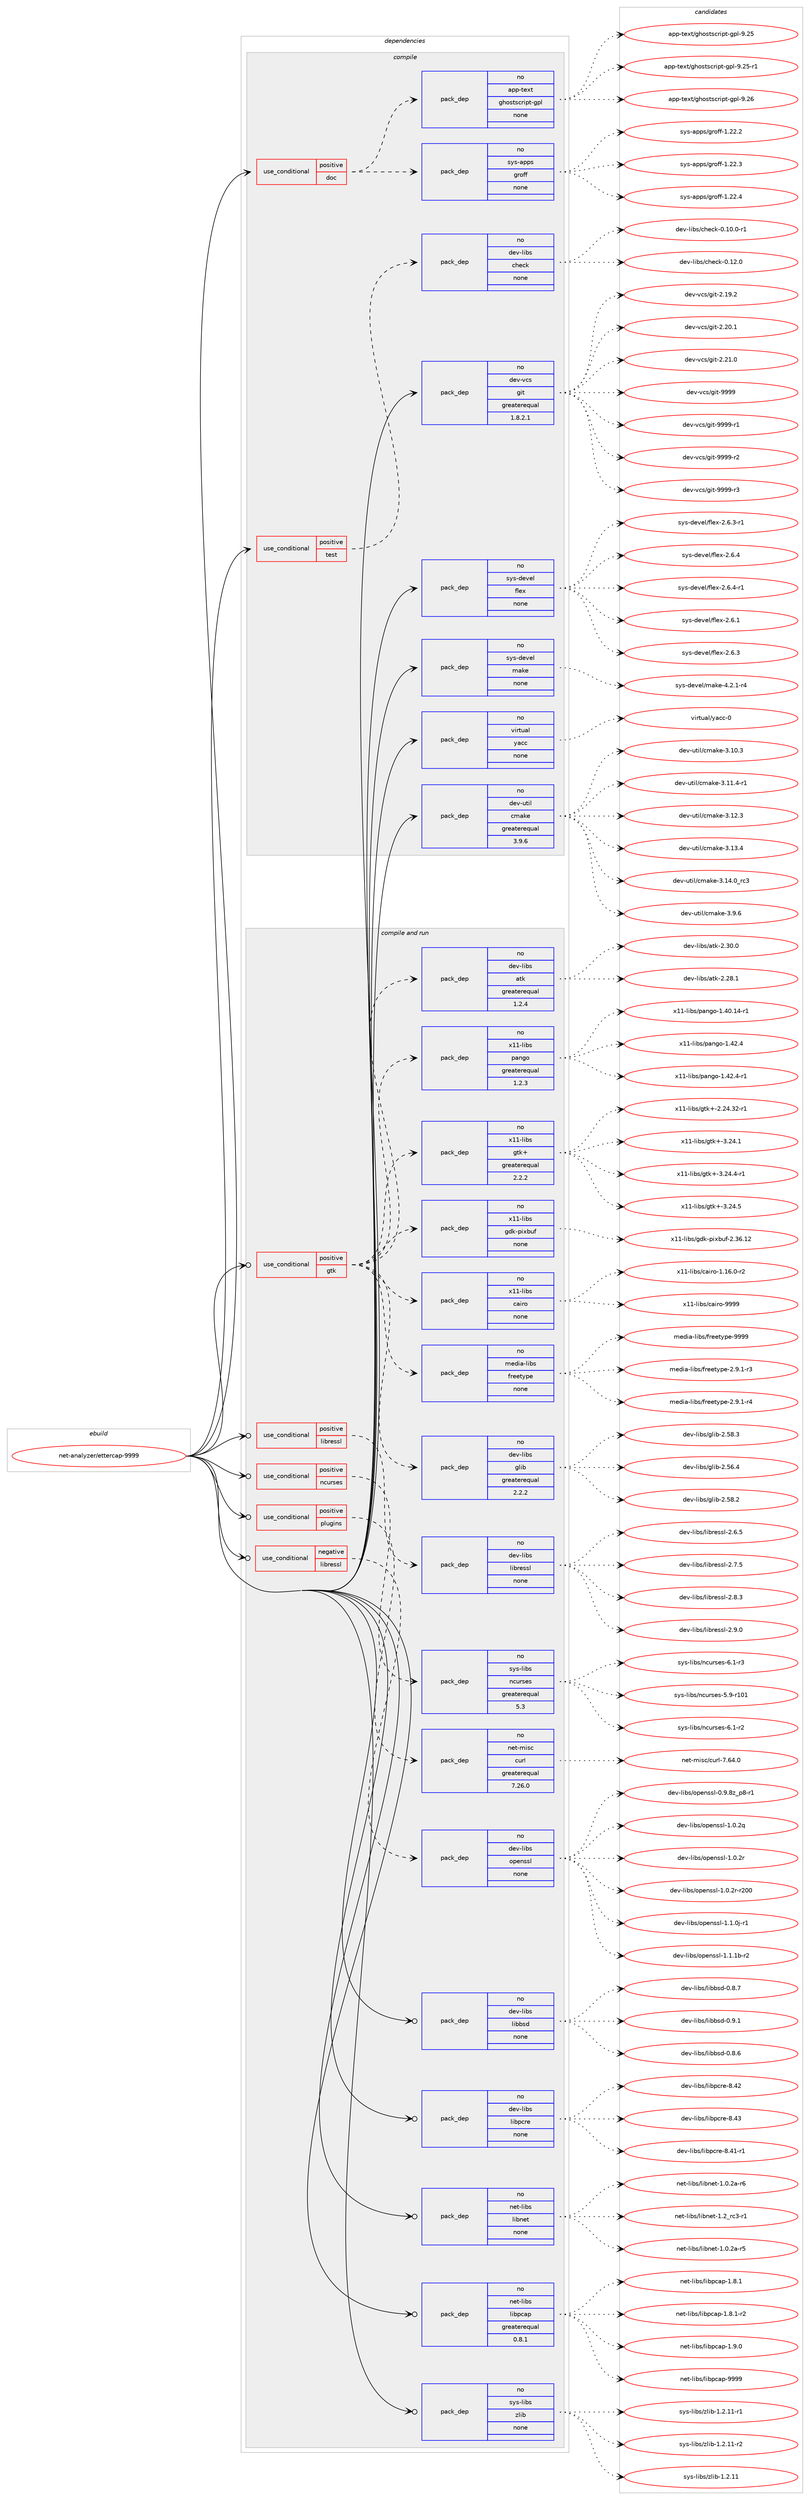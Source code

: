 digraph prolog {

# *************
# Graph options
# *************

newrank=true;
concentrate=true;
compound=true;
graph [rankdir=LR,fontname=Helvetica,fontsize=10,ranksep=1.5];#, ranksep=2.5, nodesep=0.2];
edge  [arrowhead=vee];
node  [fontname=Helvetica,fontsize=10];

# **********
# The ebuild
# **********

subgraph cluster_leftcol {
color=gray;
rank=same;
label=<<i>ebuild</i>>;
id [label="net-analyzer/ettercap-9999", color=red, width=4, href="../net-analyzer/ettercap-9999.svg"];
}

# ****************
# The dependencies
# ****************

subgraph cluster_midcol {
color=gray;
label=<<i>dependencies</i>>;
subgraph cluster_compile {
fillcolor="#eeeeee";
style=filled;
label=<<i>compile</i>>;
subgraph cond441646 {
dependency1642516 [label=<<TABLE BORDER="0" CELLBORDER="1" CELLSPACING="0" CELLPADDING="4"><TR><TD ROWSPAN="3" CELLPADDING="10">use_conditional</TD></TR><TR><TD>positive</TD></TR><TR><TD>doc</TD></TR></TABLE>>, shape=none, color=red];
subgraph pack1174344 {
dependency1642517 [label=<<TABLE BORDER="0" CELLBORDER="1" CELLSPACING="0" CELLPADDING="4" WIDTH="220"><TR><TD ROWSPAN="6" CELLPADDING="30">pack_dep</TD></TR><TR><TD WIDTH="110">no</TD></TR><TR><TD>app-text</TD></TR><TR><TD>ghostscript-gpl</TD></TR><TR><TD>none</TD></TR><TR><TD></TD></TR></TABLE>>, shape=none, color=blue];
}
dependency1642516:e -> dependency1642517:w [weight=20,style="dashed",arrowhead="vee"];
subgraph pack1174345 {
dependency1642518 [label=<<TABLE BORDER="0" CELLBORDER="1" CELLSPACING="0" CELLPADDING="4" WIDTH="220"><TR><TD ROWSPAN="6" CELLPADDING="30">pack_dep</TD></TR><TR><TD WIDTH="110">no</TD></TR><TR><TD>sys-apps</TD></TR><TR><TD>groff</TD></TR><TR><TD>none</TD></TR><TR><TD></TD></TR></TABLE>>, shape=none, color=blue];
}
dependency1642516:e -> dependency1642518:w [weight=20,style="dashed",arrowhead="vee"];
}
id:e -> dependency1642516:w [weight=20,style="solid",arrowhead="vee"];
subgraph cond441647 {
dependency1642519 [label=<<TABLE BORDER="0" CELLBORDER="1" CELLSPACING="0" CELLPADDING="4"><TR><TD ROWSPAN="3" CELLPADDING="10">use_conditional</TD></TR><TR><TD>positive</TD></TR><TR><TD>test</TD></TR></TABLE>>, shape=none, color=red];
subgraph pack1174346 {
dependency1642520 [label=<<TABLE BORDER="0" CELLBORDER="1" CELLSPACING="0" CELLPADDING="4" WIDTH="220"><TR><TD ROWSPAN="6" CELLPADDING="30">pack_dep</TD></TR><TR><TD WIDTH="110">no</TD></TR><TR><TD>dev-libs</TD></TR><TR><TD>check</TD></TR><TR><TD>none</TD></TR><TR><TD></TD></TR></TABLE>>, shape=none, color=blue];
}
dependency1642519:e -> dependency1642520:w [weight=20,style="dashed",arrowhead="vee"];
}
id:e -> dependency1642519:w [weight=20,style="solid",arrowhead="vee"];
subgraph pack1174347 {
dependency1642521 [label=<<TABLE BORDER="0" CELLBORDER="1" CELLSPACING="0" CELLPADDING="4" WIDTH="220"><TR><TD ROWSPAN="6" CELLPADDING="30">pack_dep</TD></TR><TR><TD WIDTH="110">no</TD></TR><TR><TD>dev-util</TD></TR><TR><TD>cmake</TD></TR><TR><TD>greaterequal</TD></TR><TR><TD>3.9.6</TD></TR></TABLE>>, shape=none, color=blue];
}
id:e -> dependency1642521:w [weight=20,style="solid",arrowhead="vee"];
subgraph pack1174348 {
dependency1642522 [label=<<TABLE BORDER="0" CELLBORDER="1" CELLSPACING="0" CELLPADDING="4" WIDTH="220"><TR><TD ROWSPAN="6" CELLPADDING="30">pack_dep</TD></TR><TR><TD WIDTH="110">no</TD></TR><TR><TD>dev-vcs</TD></TR><TR><TD>git</TD></TR><TR><TD>greaterequal</TD></TR><TR><TD>1.8.2.1</TD></TR></TABLE>>, shape=none, color=blue];
}
id:e -> dependency1642522:w [weight=20,style="solid",arrowhead="vee"];
subgraph pack1174349 {
dependency1642523 [label=<<TABLE BORDER="0" CELLBORDER="1" CELLSPACING="0" CELLPADDING="4" WIDTH="220"><TR><TD ROWSPAN="6" CELLPADDING="30">pack_dep</TD></TR><TR><TD WIDTH="110">no</TD></TR><TR><TD>sys-devel</TD></TR><TR><TD>flex</TD></TR><TR><TD>none</TD></TR><TR><TD></TD></TR></TABLE>>, shape=none, color=blue];
}
id:e -> dependency1642523:w [weight=20,style="solid",arrowhead="vee"];
subgraph pack1174350 {
dependency1642524 [label=<<TABLE BORDER="0" CELLBORDER="1" CELLSPACING="0" CELLPADDING="4" WIDTH="220"><TR><TD ROWSPAN="6" CELLPADDING="30">pack_dep</TD></TR><TR><TD WIDTH="110">no</TD></TR><TR><TD>sys-devel</TD></TR><TR><TD>make</TD></TR><TR><TD>none</TD></TR><TR><TD></TD></TR></TABLE>>, shape=none, color=blue];
}
id:e -> dependency1642524:w [weight=20,style="solid",arrowhead="vee"];
subgraph pack1174351 {
dependency1642525 [label=<<TABLE BORDER="0" CELLBORDER="1" CELLSPACING="0" CELLPADDING="4" WIDTH="220"><TR><TD ROWSPAN="6" CELLPADDING="30">pack_dep</TD></TR><TR><TD WIDTH="110">no</TD></TR><TR><TD>virtual</TD></TR><TR><TD>yacc</TD></TR><TR><TD>none</TD></TR><TR><TD></TD></TR></TABLE>>, shape=none, color=blue];
}
id:e -> dependency1642525:w [weight=20,style="solid",arrowhead="vee"];
}
subgraph cluster_compileandrun {
fillcolor="#eeeeee";
style=filled;
label=<<i>compile and run</i>>;
subgraph cond441648 {
dependency1642526 [label=<<TABLE BORDER="0" CELLBORDER="1" CELLSPACING="0" CELLPADDING="4"><TR><TD ROWSPAN="3" CELLPADDING="10">use_conditional</TD></TR><TR><TD>negative</TD></TR><TR><TD>libressl</TD></TR></TABLE>>, shape=none, color=red];
subgraph pack1174352 {
dependency1642527 [label=<<TABLE BORDER="0" CELLBORDER="1" CELLSPACING="0" CELLPADDING="4" WIDTH="220"><TR><TD ROWSPAN="6" CELLPADDING="30">pack_dep</TD></TR><TR><TD WIDTH="110">no</TD></TR><TR><TD>dev-libs</TD></TR><TR><TD>openssl</TD></TR><TR><TD>none</TD></TR><TR><TD></TD></TR></TABLE>>, shape=none, color=blue];
}
dependency1642526:e -> dependency1642527:w [weight=20,style="dashed",arrowhead="vee"];
}
id:e -> dependency1642526:w [weight=20,style="solid",arrowhead="odotvee"];
subgraph cond441649 {
dependency1642528 [label=<<TABLE BORDER="0" CELLBORDER="1" CELLSPACING="0" CELLPADDING="4"><TR><TD ROWSPAN="3" CELLPADDING="10">use_conditional</TD></TR><TR><TD>positive</TD></TR><TR><TD>gtk</TD></TR></TABLE>>, shape=none, color=red];
subgraph pack1174353 {
dependency1642529 [label=<<TABLE BORDER="0" CELLBORDER="1" CELLSPACING="0" CELLPADDING="4" WIDTH="220"><TR><TD ROWSPAN="6" CELLPADDING="30">pack_dep</TD></TR><TR><TD WIDTH="110">no</TD></TR><TR><TD>dev-libs</TD></TR><TR><TD>atk</TD></TR><TR><TD>greaterequal</TD></TR><TR><TD>1.2.4</TD></TR></TABLE>>, shape=none, color=blue];
}
dependency1642528:e -> dependency1642529:w [weight=20,style="dashed",arrowhead="vee"];
subgraph pack1174354 {
dependency1642530 [label=<<TABLE BORDER="0" CELLBORDER="1" CELLSPACING="0" CELLPADDING="4" WIDTH="220"><TR><TD ROWSPAN="6" CELLPADDING="30">pack_dep</TD></TR><TR><TD WIDTH="110">no</TD></TR><TR><TD>dev-libs</TD></TR><TR><TD>glib</TD></TR><TR><TD>greaterequal</TD></TR><TR><TD>2.2.2</TD></TR></TABLE>>, shape=none, color=blue];
}
dependency1642528:e -> dependency1642530:w [weight=20,style="dashed",arrowhead="vee"];
subgraph pack1174355 {
dependency1642531 [label=<<TABLE BORDER="0" CELLBORDER="1" CELLSPACING="0" CELLPADDING="4" WIDTH="220"><TR><TD ROWSPAN="6" CELLPADDING="30">pack_dep</TD></TR><TR><TD WIDTH="110">no</TD></TR><TR><TD>media-libs</TD></TR><TR><TD>freetype</TD></TR><TR><TD>none</TD></TR><TR><TD></TD></TR></TABLE>>, shape=none, color=blue];
}
dependency1642528:e -> dependency1642531:w [weight=20,style="dashed",arrowhead="vee"];
subgraph pack1174356 {
dependency1642532 [label=<<TABLE BORDER="0" CELLBORDER="1" CELLSPACING="0" CELLPADDING="4" WIDTH="220"><TR><TD ROWSPAN="6" CELLPADDING="30">pack_dep</TD></TR><TR><TD WIDTH="110">no</TD></TR><TR><TD>x11-libs</TD></TR><TR><TD>cairo</TD></TR><TR><TD>none</TD></TR><TR><TD></TD></TR></TABLE>>, shape=none, color=blue];
}
dependency1642528:e -> dependency1642532:w [weight=20,style="dashed",arrowhead="vee"];
subgraph pack1174357 {
dependency1642533 [label=<<TABLE BORDER="0" CELLBORDER="1" CELLSPACING="0" CELLPADDING="4" WIDTH="220"><TR><TD ROWSPAN="6" CELLPADDING="30">pack_dep</TD></TR><TR><TD WIDTH="110">no</TD></TR><TR><TD>x11-libs</TD></TR><TR><TD>gdk-pixbuf</TD></TR><TR><TD>none</TD></TR><TR><TD></TD></TR></TABLE>>, shape=none, color=blue];
}
dependency1642528:e -> dependency1642533:w [weight=20,style="dashed",arrowhead="vee"];
subgraph pack1174358 {
dependency1642534 [label=<<TABLE BORDER="0" CELLBORDER="1" CELLSPACING="0" CELLPADDING="4" WIDTH="220"><TR><TD ROWSPAN="6" CELLPADDING="30">pack_dep</TD></TR><TR><TD WIDTH="110">no</TD></TR><TR><TD>x11-libs</TD></TR><TR><TD>gtk+</TD></TR><TR><TD>greaterequal</TD></TR><TR><TD>2.2.2</TD></TR></TABLE>>, shape=none, color=blue];
}
dependency1642528:e -> dependency1642534:w [weight=20,style="dashed",arrowhead="vee"];
subgraph pack1174359 {
dependency1642535 [label=<<TABLE BORDER="0" CELLBORDER="1" CELLSPACING="0" CELLPADDING="4" WIDTH="220"><TR><TD ROWSPAN="6" CELLPADDING="30">pack_dep</TD></TR><TR><TD WIDTH="110">no</TD></TR><TR><TD>x11-libs</TD></TR><TR><TD>pango</TD></TR><TR><TD>greaterequal</TD></TR><TR><TD>1.2.3</TD></TR></TABLE>>, shape=none, color=blue];
}
dependency1642528:e -> dependency1642535:w [weight=20,style="dashed",arrowhead="vee"];
}
id:e -> dependency1642528:w [weight=20,style="solid",arrowhead="odotvee"];
subgraph cond441650 {
dependency1642536 [label=<<TABLE BORDER="0" CELLBORDER="1" CELLSPACING="0" CELLPADDING="4"><TR><TD ROWSPAN="3" CELLPADDING="10">use_conditional</TD></TR><TR><TD>positive</TD></TR><TR><TD>libressl</TD></TR></TABLE>>, shape=none, color=red];
subgraph pack1174360 {
dependency1642537 [label=<<TABLE BORDER="0" CELLBORDER="1" CELLSPACING="0" CELLPADDING="4" WIDTH="220"><TR><TD ROWSPAN="6" CELLPADDING="30">pack_dep</TD></TR><TR><TD WIDTH="110">no</TD></TR><TR><TD>dev-libs</TD></TR><TR><TD>libressl</TD></TR><TR><TD>none</TD></TR><TR><TD></TD></TR></TABLE>>, shape=none, color=blue];
}
dependency1642536:e -> dependency1642537:w [weight=20,style="dashed",arrowhead="vee"];
}
id:e -> dependency1642536:w [weight=20,style="solid",arrowhead="odotvee"];
subgraph cond441651 {
dependency1642538 [label=<<TABLE BORDER="0" CELLBORDER="1" CELLSPACING="0" CELLPADDING="4"><TR><TD ROWSPAN="3" CELLPADDING="10">use_conditional</TD></TR><TR><TD>positive</TD></TR><TR><TD>ncurses</TD></TR></TABLE>>, shape=none, color=red];
subgraph pack1174361 {
dependency1642539 [label=<<TABLE BORDER="0" CELLBORDER="1" CELLSPACING="0" CELLPADDING="4" WIDTH="220"><TR><TD ROWSPAN="6" CELLPADDING="30">pack_dep</TD></TR><TR><TD WIDTH="110">no</TD></TR><TR><TD>sys-libs</TD></TR><TR><TD>ncurses</TD></TR><TR><TD>greaterequal</TD></TR><TR><TD>5.3</TD></TR></TABLE>>, shape=none, color=blue];
}
dependency1642538:e -> dependency1642539:w [weight=20,style="dashed",arrowhead="vee"];
}
id:e -> dependency1642538:w [weight=20,style="solid",arrowhead="odotvee"];
subgraph cond441652 {
dependency1642540 [label=<<TABLE BORDER="0" CELLBORDER="1" CELLSPACING="0" CELLPADDING="4"><TR><TD ROWSPAN="3" CELLPADDING="10">use_conditional</TD></TR><TR><TD>positive</TD></TR><TR><TD>plugins</TD></TR></TABLE>>, shape=none, color=red];
subgraph pack1174362 {
dependency1642541 [label=<<TABLE BORDER="0" CELLBORDER="1" CELLSPACING="0" CELLPADDING="4" WIDTH="220"><TR><TD ROWSPAN="6" CELLPADDING="30">pack_dep</TD></TR><TR><TD WIDTH="110">no</TD></TR><TR><TD>net-misc</TD></TR><TR><TD>curl</TD></TR><TR><TD>greaterequal</TD></TR><TR><TD>7.26.0</TD></TR></TABLE>>, shape=none, color=blue];
}
dependency1642540:e -> dependency1642541:w [weight=20,style="dashed",arrowhead="vee"];
}
id:e -> dependency1642540:w [weight=20,style="solid",arrowhead="odotvee"];
subgraph pack1174363 {
dependency1642542 [label=<<TABLE BORDER="0" CELLBORDER="1" CELLSPACING="0" CELLPADDING="4" WIDTH="220"><TR><TD ROWSPAN="6" CELLPADDING="30">pack_dep</TD></TR><TR><TD WIDTH="110">no</TD></TR><TR><TD>dev-libs</TD></TR><TR><TD>libbsd</TD></TR><TR><TD>none</TD></TR><TR><TD></TD></TR></TABLE>>, shape=none, color=blue];
}
id:e -> dependency1642542:w [weight=20,style="solid",arrowhead="odotvee"];
subgraph pack1174364 {
dependency1642543 [label=<<TABLE BORDER="0" CELLBORDER="1" CELLSPACING="0" CELLPADDING="4" WIDTH="220"><TR><TD ROWSPAN="6" CELLPADDING="30">pack_dep</TD></TR><TR><TD WIDTH="110">no</TD></TR><TR><TD>dev-libs</TD></TR><TR><TD>libpcre</TD></TR><TR><TD>none</TD></TR><TR><TD></TD></TR></TABLE>>, shape=none, color=blue];
}
id:e -> dependency1642543:w [weight=20,style="solid",arrowhead="odotvee"];
subgraph pack1174365 {
dependency1642544 [label=<<TABLE BORDER="0" CELLBORDER="1" CELLSPACING="0" CELLPADDING="4" WIDTH="220"><TR><TD ROWSPAN="6" CELLPADDING="30">pack_dep</TD></TR><TR><TD WIDTH="110">no</TD></TR><TR><TD>net-libs</TD></TR><TR><TD>libnet</TD></TR><TR><TD>none</TD></TR><TR><TD></TD></TR></TABLE>>, shape=none, color=blue];
}
id:e -> dependency1642544:w [weight=20,style="solid",arrowhead="odotvee"];
subgraph pack1174366 {
dependency1642545 [label=<<TABLE BORDER="0" CELLBORDER="1" CELLSPACING="0" CELLPADDING="4" WIDTH="220"><TR><TD ROWSPAN="6" CELLPADDING="30">pack_dep</TD></TR><TR><TD WIDTH="110">no</TD></TR><TR><TD>net-libs</TD></TR><TR><TD>libpcap</TD></TR><TR><TD>greaterequal</TD></TR><TR><TD>0.8.1</TD></TR></TABLE>>, shape=none, color=blue];
}
id:e -> dependency1642545:w [weight=20,style="solid",arrowhead="odotvee"];
subgraph pack1174367 {
dependency1642546 [label=<<TABLE BORDER="0" CELLBORDER="1" CELLSPACING="0" CELLPADDING="4" WIDTH="220"><TR><TD ROWSPAN="6" CELLPADDING="30">pack_dep</TD></TR><TR><TD WIDTH="110">no</TD></TR><TR><TD>sys-libs</TD></TR><TR><TD>zlib</TD></TR><TR><TD>none</TD></TR><TR><TD></TD></TR></TABLE>>, shape=none, color=blue];
}
id:e -> dependency1642546:w [weight=20,style="solid",arrowhead="odotvee"];
}
subgraph cluster_run {
fillcolor="#eeeeee";
style=filled;
label=<<i>run</i>>;
}
}

# **************
# The candidates
# **************

subgraph cluster_choices {
rank=same;
color=gray;
label=<<i>candidates</i>>;

subgraph choice1174344 {
color=black;
nodesep=1;
choice97112112451161011201164710310411111511611599114105112116451031121084557465053 [label="app-text/ghostscript-gpl-9.25", color=red, width=4,href="../app-text/ghostscript-gpl-9.25.svg"];
choice971121124511610112011647103104111115116115991141051121164510311210845574650534511449 [label="app-text/ghostscript-gpl-9.25-r1", color=red, width=4,href="../app-text/ghostscript-gpl-9.25-r1.svg"];
choice97112112451161011201164710310411111511611599114105112116451031121084557465054 [label="app-text/ghostscript-gpl-9.26", color=red, width=4,href="../app-text/ghostscript-gpl-9.26.svg"];
dependency1642517:e -> choice97112112451161011201164710310411111511611599114105112116451031121084557465053:w [style=dotted,weight="100"];
dependency1642517:e -> choice971121124511610112011647103104111115116115991141051121164510311210845574650534511449:w [style=dotted,weight="100"];
dependency1642517:e -> choice97112112451161011201164710310411111511611599114105112116451031121084557465054:w [style=dotted,weight="100"];
}
subgraph choice1174345 {
color=black;
nodesep=1;
choice11512111545971121121154710311411110210245494650504650 [label="sys-apps/groff-1.22.2", color=red, width=4,href="../sys-apps/groff-1.22.2.svg"];
choice11512111545971121121154710311411110210245494650504651 [label="sys-apps/groff-1.22.3", color=red, width=4,href="../sys-apps/groff-1.22.3.svg"];
choice11512111545971121121154710311411110210245494650504652 [label="sys-apps/groff-1.22.4", color=red, width=4,href="../sys-apps/groff-1.22.4.svg"];
dependency1642518:e -> choice11512111545971121121154710311411110210245494650504650:w [style=dotted,weight="100"];
dependency1642518:e -> choice11512111545971121121154710311411110210245494650504651:w [style=dotted,weight="100"];
dependency1642518:e -> choice11512111545971121121154710311411110210245494650504652:w [style=dotted,weight="100"];
}
subgraph choice1174346 {
color=black;
nodesep=1;
choice1001011184510810598115479910410199107454846494846484511449 [label="dev-libs/check-0.10.0-r1", color=red, width=4,href="../dev-libs/check-0.10.0-r1.svg"];
choice100101118451081059811547991041019910745484649504648 [label="dev-libs/check-0.12.0", color=red, width=4,href="../dev-libs/check-0.12.0.svg"];
dependency1642520:e -> choice1001011184510810598115479910410199107454846494846484511449:w [style=dotted,weight="100"];
dependency1642520:e -> choice100101118451081059811547991041019910745484649504648:w [style=dotted,weight="100"];
}
subgraph choice1174347 {
color=black;
nodesep=1;
choice1001011184511711610510847991099710710145514649484651 [label="dev-util/cmake-3.10.3", color=red, width=4,href="../dev-util/cmake-3.10.3.svg"];
choice10010111845117116105108479910997107101455146494946524511449 [label="dev-util/cmake-3.11.4-r1", color=red, width=4,href="../dev-util/cmake-3.11.4-r1.svg"];
choice1001011184511711610510847991099710710145514649504651 [label="dev-util/cmake-3.12.3", color=red, width=4,href="../dev-util/cmake-3.12.3.svg"];
choice1001011184511711610510847991099710710145514649514652 [label="dev-util/cmake-3.13.4", color=red, width=4,href="../dev-util/cmake-3.13.4.svg"];
choice1001011184511711610510847991099710710145514649524648951149951 [label="dev-util/cmake-3.14.0_rc3", color=red, width=4,href="../dev-util/cmake-3.14.0_rc3.svg"];
choice10010111845117116105108479910997107101455146574654 [label="dev-util/cmake-3.9.6", color=red, width=4,href="../dev-util/cmake-3.9.6.svg"];
dependency1642521:e -> choice1001011184511711610510847991099710710145514649484651:w [style=dotted,weight="100"];
dependency1642521:e -> choice10010111845117116105108479910997107101455146494946524511449:w [style=dotted,weight="100"];
dependency1642521:e -> choice1001011184511711610510847991099710710145514649504651:w [style=dotted,weight="100"];
dependency1642521:e -> choice1001011184511711610510847991099710710145514649514652:w [style=dotted,weight="100"];
dependency1642521:e -> choice1001011184511711610510847991099710710145514649524648951149951:w [style=dotted,weight="100"];
dependency1642521:e -> choice10010111845117116105108479910997107101455146574654:w [style=dotted,weight="100"];
}
subgraph choice1174348 {
color=black;
nodesep=1;
choice10010111845118991154710310511645504649574650 [label="dev-vcs/git-2.19.2", color=red, width=4,href="../dev-vcs/git-2.19.2.svg"];
choice10010111845118991154710310511645504650484649 [label="dev-vcs/git-2.20.1", color=red, width=4,href="../dev-vcs/git-2.20.1.svg"];
choice10010111845118991154710310511645504650494648 [label="dev-vcs/git-2.21.0", color=red, width=4,href="../dev-vcs/git-2.21.0.svg"];
choice1001011184511899115471031051164557575757 [label="dev-vcs/git-9999", color=red, width=4,href="../dev-vcs/git-9999.svg"];
choice10010111845118991154710310511645575757574511449 [label="dev-vcs/git-9999-r1", color=red, width=4,href="../dev-vcs/git-9999-r1.svg"];
choice10010111845118991154710310511645575757574511450 [label="dev-vcs/git-9999-r2", color=red, width=4,href="../dev-vcs/git-9999-r2.svg"];
choice10010111845118991154710310511645575757574511451 [label="dev-vcs/git-9999-r3", color=red, width=4,href="../dev-vcs/git-9999-r3.svg"];
dependency1642522:e -> choice10010111845118991154710310511645504649574650:w [style=dotted,weight="100"];
dependency1642522:e -> choice10010111845118991154710310511645504650484649:w [style=dotted,weight="100"];
dependency1642522:e -> choice10010111845118991154710310511645504650494648:w [style=dotted,weight="100"];
dependency1642522:e -> choice1001011184511899115471031051164557575757:w [style=dotted,weight="100"];
dependency1642522:e -> choice10010111845118991154710310511645575757574511449:w [style=dotted,weight="100"];
dependency1642522:e -> choice10010111845118991154710310511645575757574511450:w [style=dotted,weight="100"];
dependency1642522:e -> choice10010111845118991154710310511645575757574511451:w [style=dotted,weight="100"];
}
subgraph choice1174349 {
color=black;
nodesep=1;
choice1151211154510010111810110847102108101120455046544649 [label="sys-devel/flex-2.6.1", color=red, width=4,href="../sys-devel/flex-2.6.1.svg"];
choice1151211154510010111810110847102108101120455046544651 [label="sys-devel/flex-2.6.3", color=red, width=4,href="../sys-devel/flex-2.6.3.svg"];
choice11512111545100101118101108471021081011204550465446514511449 [label="sys-devel/flex-2.6.3-r1", color=red, width=4,href="../sys-devel/flex-2.6.3-r1.svg"];
choice1151211154510010111810110847102108101120455046544652 [label="sys-devel/flex-2.6.4", color=red, width=4,href="../sys-devel/flex-2.6.4.svg"];
choice11512111545100101118101108471021081011204550465446524511449 [label="sys-devel/flex-2.6.4-r1", color=red, width=4,href="../sys-devel/flex-2.6.4-r1.svg"];
dependency1642523:e -> choice1151211154510010111810110847102108101120455046544649:w [style=dotted,weight="100"];
dependency1642523:e -> choice1151211154510010111810110847102108101120455046544651:w [style=dotted,weight="100"];
dependency1642523:e -> choice11512111545100101118101108471021081011204550465446514511449:w [style=dotted,weight="100"];
dependency1642523:e -> choice1151211154510010111810110847102108101120455046544652:w [style=dotted,weight="100"];
dependency1642523:e -> choice11512111545100101118101108471021081011204550465446524511449:w [style=dotted,weight="100"];
}
subgraph choice1174350 {
color=black;
nodesep=1;
choice1151211154510010111810110847109971071014552465046494511452 [label="sys-devel/make-4.2.1-r4", color=red, width=4,href="../sys-devel/make-4.2.1-r4.svg"];
dependency1642524:e -> choice1151211154510010111810110847109971071014552465046494511452:w [style=dotted,weight="100"];
}
subgraph choice1174351 {
color=black;
nodesep=1;
choice11810511411611797108471219799994548 [label="virtual/yacc-0", color=red, width=4,href="../virtual/yacc-0.svg"];
dependency1642525:e -> choice11810511411611797108471219799994548:w [style=dotted,weight="100"];
}
subgraph choice1174352 {
color=black;
nodesep=1;
choice10010111845108105981154711111210111011511510845484657465612295112564511449 [label="dev-libs/openssl-0.9.8z_p8-r1", color=red, width=4,href="../dev-libs/openssl-0.9.8z_p8-r1.svg"];
choice100101118451081059811547111112101110115115108454946484650113 [label="dev-libs/openssl-1.0.2q", color=red, width=4,href="../dev-libs/openssl-1.0.2q.svg"];
choice100101118451081059811547111112101110115115108454946484650114 [label="dev-libs/openssl-1.0.2r", color=red, width=4,href="../dev-libs/openssl-1.0.2r.svg"];
choice10010111845108105981154711111210111011511510845494648465011445114504848 [label="dev-libs/openssl-1.0.2r-r200", color=red, width=4,href="../dev-libs/openssl-1.0.2r-r200.svg"];
choice1001011184510810598115471111121011101151151084549464946481064511449 [label="dev-libs/openssl-1.1.0j-r1", color=red, width=4,href="../dev-libs/openssl-1.1.0j-r1.svg"];
choice100101118451081059811547111112101110115115108454946494649984511450 [label="dev-libs/openssl-1.1.1b-r2", color=red, width=4,href="../dev-libs/openssl-1.1.1b-r2.svg"];
dependency1642527:e -> choice10010111845108105981154711111210111011511510845484657465612295112564511449:w [style=dotted,weight="100"];
dependency1642527:e -> choice100101118451081059811547111112101110115115108454946484650113:w [style=dotted,weight="100"];
dependency1642527:e -> choice100101118451081059811547111112101110115115108454946484650114:w [style=dotted,weight="100"];
dependency1642527:e -> choice10010111845108105981154711111210111011511510845494648465011445114504848:w [style=dotted,weight="100"];
dependency1642527:e -> choice1001011184510810598115471111121011101151151084549464946481064511449:w [style=dotted,weight="100"];
dependency1642527:e -> choice100101118451081059811547111112101110115115108454946494649984511450:w [style=dotted,weight="100"];
}
subgraph choice1174353 {
color=black;
nodesep=1;
choice1001011184510810598115479711610745504650564649 [label="dev-libs/atk-2.28.1", color=red, width=4,href="../dev-libs/atk-2.28.1.svg"];
choice1001011184510810598115479711610745504651484648 [label="dev-libs/atk-2.30.0", color=red, width=4,href="../dev-libs/atk-2.30.0.svg"];
dependency1642529:e -> choice1001011184510810598115479711610745504650564649:w [style=dotted,weight="100"];
dependency1642529:e -> choice1001011184510810598115479711610745504651484648:w [style=dotted,weight="100"];
}
subgraph choice1174354 {
color=black;
nodesep=1;
choice1001011184510810598115471031081059845504653544652 [label="dev-libs/glib-2.56.4", color=red, width=4,href="../dev-libs/glib-2.56.4.svg"];
choice1001011184510810598115471031081059845504653564650 [label="dev-libs/glib-2.58.2", color=red, width=4,href="../dev-libs/glib-2.58.2.svg"];
choice1001011184510810598115471031081059845504653564651 [label="dev-libs/glib-2.58.3", color=red, width=4,href="../dev-libs/glib-2.58.3.svg"];
dependency1642530:e -> choice1001011184510810598115471031081059845504653544652:w [style=dotted,weight="100"];
dependency1642530:e -> choice1001011184510810598115471031081059845504653564650:w [style=dotted,weight="100"];
dependency1642530:e -> choice1001011184510810598115471031081059845504653564651:w [style=dotted,weight="100"];
}
subgraph choice1174355 {
color=black;
nodesep=1;
choice109101100105974510810598115471021141011011161211121014550465746494511451 [label="media-libs/freetype-2.9.1-r3", color=red, width=4,href="../media-libs/freetype-2.9.1-r3.svg"];
choice109101100105974510810598115471021141011011161211121014550465746494511452 [label="media-libs/freetype-2.9.1-r4", color=red, width=4,href="../media-libs/freetype-2.9.1-r4.svg"];
choice109101100105974510810598115471021141011011161211121014557575757 [label="media-libs/freetype-9999", color=red, width=4,href="../media-libs/freetype-9999.svg"];
dependency1642531:e -> choice109101100105974510810598115471021141011011161211121014550465746494511451:w [style=dotted,weight="100"];
dependency1642531:e -> choice109101100105974510810598115471021141011011161211121014550465746494511452:w [style=dotted,weight="100"];
dependency1642531:e -> choice109101100105974510810598115471021141011011161211121014557575757:w [style=dotted,weight="100"];
}
subgraph choice1174356 {
color=black;
nodesep=1;
choice12049494510810598115479997105114111454946495446484511450 [label="x11-libs/cairo-1.16.0-r2", color=red, width=4,href="../x11-libs/cairo-1.16.0-r2.svg"];
choice120494945108105981154799971051141114557575757 [label="x11-libs/cairo-9999", color=red, width=4,href="../x11-libs/cairo-9999.svg"];
dependency1642532:e -> choice12049494510810598115479997105114111454946495446484511450:w [style=dotted,weight="100"];
dependency1642532:e -> choice120494945108105981154799971051141114557575757:w [style=dotted,weight="100"];
}
subgraph choice1174357 {
color=black;
nodesep=1;
choice120494945108105981154710310010745112105120981171024550465154464950 [label="x11-libs/gdk-pixbuf-2.36.12", color=red, width=4,href="../x11-libs/gdk-pixbuf-2.36.12.svg"];
dependency1642533:e -> choice120494945108105981154710310010745112105120981171024550465154464950:w [style=dotted,weight="100"];
}
subgraph choice1174358 {
color=black;
nodesep=1;
choice12049494510810598115471031161074345504650524651504511449 [label="x11-libs/gtk+-2.24.32-r1", color=red, width=4,href="../x11-libs/gtk+-2.24.32-r1.svg"];
choice12049494510810598115471031161074345514650524649 [label="x11-libs/gtk+-3.24.1", color=red, width=4,href="../x11-libs/gtk+-3.24.1.svg"];
choice120494945108105981154710311610743455146505246524511449 [label="x11-libs/gtk+-3.24.4-r1", color=red, width=4,href="../x11-libs/gtk+-3.24.4-r1.svg"];
choice12049494510810598115471031161074345514650524653 [label="x11-libs/gtk+-3.24.5", color=red, width=4,href="../x11-libs/gtk+-3.24.5.svg"];
dependency1642534:e -> choice12049494510810598115471031161074345504650524651504511449:w [style=dotted,weight="100"];
dependency1642534:e -> choice12049494510810598115471031161074345514650524649:w [style=dotted,weight="100"];
dependency1642534:e -> choice120494945108105981154710311610743455146505246524511449:w [style=dotted,weight="100"];
dependency1642534:e -> choice12049494510810598115471031161074345514650524653:w [style=dotted,weight="100"];
}
subgraph choice1174359 {
color=black;
nodesep=1;
choice12049494510810598115471129711010311145494652484649524511449 [label="x11-libs/pango-1.40.14-r1", color=red, width=4,href="../x11-libs/pango-1.40.14-r1.svg"];
choice12049494510810598115471129711010311145494652504652 [label="x11-libs/pango-1.42.4", color=red, width=4,href="../x11-libs/pango-1.42.4.svg"];
choice120494945108105981154711297110103111454946525046524511449 [label="x11-libs/pango-1.42.4-r1", color=red, width=4,href="../x11-libs/pango-1.42.4-r1.svg"];
dependency1642535:e -> choice12049494510810598115471129711010311145494652484649524511449:w [style=dotted,weight="100"];
dependency1642535:e -> choice12049494510810598115471129711010311145494652504652:w [style=dotted,weight="100"];
dependency1642535:e -> choice120494945108105981154711297110103111454946525046524511449:w [style=dotted,weight="100"];
}
subgraph choice1174360 {
color=black;
nodesep=1;
choice10010111845108105981154710810598114101115115108455046544653 [label="dev-libs/libressl-2.6.5", color=red, width=4,href="../dev-libs/libressl-2.6.5.svg"];
choice10010111845108105981154710810598114101115115108455046554653 [label="dev-libs/libressl-2.7.5", color=red, width=4,href="../dev-libs/libressl-2.7.5.svg"];
choice10010111845108105981154710810598114101115115108455046564651 [label="dev-libs/libressl-2.8.3", color=red, width=4,href="../dev-libs/libressl-2.8.3.svg"];
choice10010111845108105981154710810598114101115115108455046574648 [label="dev-libs/libressl-2.9.0", color=red, width=4,href="../dev-libs/libressl-2.9.0.svg"];
dependency1642537:e -> choice10010111845108105981154710810598114101115115108455046544653:w [style=dotted,weight="100"];
dependency1642537:e -> choice10010111845108105981154710810598114101115115108455046554653:w [style=dotted,weight="100"];
dependency1642537:e -> choice10010111845108105981154710810598114101115115108455046564651:w [style=dotted,weight="100"];
dependency1642537:e -> choice10010111845108105981154710810598114101115115108455046574648:w [style=dotted,weight="100"];
}
subgraph choice1174361 {
color=black;
nodesep=1;
choice115121115451081059811547110991171141151011154553465745114494849 [label="sys-libs/ncurses-5.9-r101", color=red, width=4,href="../sys-libs/ncurses-5.9-r101.svg"];
choice11512111545108105981154711099117114115101115455446494511450 [label="sys-libs/ncurses-6.1-r2", color=red, width=4,href="../sys-libs/ncurses-6.1-r2.svg"];
choice11512111545108105981154711099117114115101115455446494511451 [label="sys-libs/ncurses-6.1-r3", color=red, width=4,href="../sys-libs/ncurses-6.1-r3.svg"];
dependency1642539:e -> choice115121115451081059811547110991171141151011154553465745114494849:w [style=dotted,weight="100"];
dependency1642539:e -> choice11512111545108105981154711099117114115101115455446494511450:w [style=dotted,weight="100"];
dependency1642539:e -> choice11512111545108105981154711099117114115101115455446494511451:w [style=dotted,weight="100"];
}
subgraph choice1174362 {
color=black;
nodesep=1;
choice1101011164510910511599479911711410845554654524648 [label="net-misc/curl-7.64.0", color=red, width=4,href="../net-misc/curl-7.64.0.svg"];
dependency1642541:e -> choice1101011164510910511599479911711410845554654524648:w [style=dotted,weight="100"];
}
subgraph choice1174363 {
color=black;
nodesep=1;
choice1001011184510810598115471081059898115100454846564654 [label="dev-libs/libbsd-0.8.6", color=red, width=4,href="../dev-libs/libbsd-0.8.6.svg"];
choice1001011184510810598115471081059898115100454846564655 [label="dev-libs/libbsd-0.8.7", color=red, width=4,href="../dev-libs/libbsd-0.8.7.svg"];
choice1001011184510810598115471081059898115100454846574649 [label="dev-libs/libbsd-0.9.1", color=red, width=4,href="../dev-libs/libbsd-0.9.1.svg"];
dependency1642542:e -> choice1001011184510810598115471081059898115100454846564654:w [style=dotted,weight="100"];
dependency1642542:e -> choice1001011184510810598115471081059898115100454846564655:w [style=dotted,weight="100"];
dependency1642542:e -> choice1001011184510810598115471081059898115100454846574649:w [style=dotted,weight="100"];
}
subgraph choice1174364 {
color=black;
nodesep=1;
choice100101118451081059811547108105981129911410145564652494511449 [label="dev-libs/libpcre-8.41-r1", color=red, width=4,href="../dev-libs/libpcre-8.41-r1.svg"];
choice10010111845108105981154710810598112991141014556465250 [label="dev-libs/libpcre-8.42", color=red, width=4,href="../dev-libs/libpcre-8.42.svg"];
choice10010111845108105981154710810598112991141014556465251 [label="dev-libs/libpcre-8.43", color=red, width=4,href="../dev-libs/libpcre-8.43.svg"];
dependency1642543:e -> choice100101118451081059811547108105981129911410145564652494511449:w [style=dotted,weight="100"];
dependency1642543:e -> choice10010111845108105981154710810598112991141014556465250:w [style=dotted,weight="100"];
dependency1642543:e -> choice10010111845108105981154710810598112991141014556465251:w [style=dotted,weight="100"];
}
subgraph choice1174365 {
color=black;
nodesep=1;
choice11010111645108105981154710810598110101116454946484650974511453 [label="net-libs/libnet-1.0.2a-r5", color=red, width=4,href="../net-libs/libnet-1.0.2a-r5.svg"];
choice11010111645108105981154710810598110101116454946484650974511454 [label="net-libs/libnet-1.0.2a-r6", color=red, width=4,href="../net-libs/libnet-1.0.2a-r6.svg"];
choice11010111645108105981154710810598110101116454946509511499514511449 [label="net-libs/libnet-1.2_rc3-r1", color=red, width=4,href="../net-libs/libnet-1.2_rc3-r1.svg"];
dependency1642544:e -> choice11010111645108105981154710810598110101116454946484650974511453:w [style=dotted,weight="100"];
dependency1642544:e -> choice11010111645108105981154710810598110101116454946484650974511454:w [style=dotted,weight="100"];
dependency1642544:e -> choice11010111645108105981154710810598110101116454946509511499514511449:w [style=dotted,weight="100"];
}
subgraph choice1174366 {
color=black;
nodesep=1;
choice110101116451081059811547108105981129997112454946564649 [label="net-libs/libpcap-1.8.1", color=red, width=4,href="../net-libs/libpcap-1.8.1.svg"];
choice1101011164510810598115471081059811299971124549465646494511450 [label="net-libs/libpcap-1.8.1-r2", color=red, width=4,href="../net-libs/libpcap-1.8.1-r2.svg"];
choice110101116451081059811547108105981129997112454946574648 [label="net-libs/libpcap-1.9.0", color=red, width=4,href="../net-libs/libpcap-1.9.0.svg"];
choice1101011164510810598115471081059811299971124557575757 [label="net-libs/libpcap-9999", color=red, width=4,href="../net-libs/libpcap-9999.svg"];
dependency1642545:e -> choice110101116451081059811547108105981129997112454946564649:w [style=dotted,weight="100"];
dependency1642545:e -> choice1101011164510810598115471081059811299971124549465646494511450:w [style=dotted,weight="100"];
dependency1642545:e -> choice110101116451081059811547108105981129997112454946574648:w [style=dotted,weight="100"];
dependency1642545:e -> choice1101011164510810598115471081059811299971124557575757:w [style=dotted,weight="100"];
}
subgraph choice1174367 {
color=black;
nodesep=1;
choice1151211154510810598115471221081059845494650464949 [label="sys-libs/zlib-1.2.11", color=red, width=4,href="../sys-libs/zlib-1.2.11.svg"];
choice11512111545108105981154712210810598454946504649494511449 [label="sys-libs/zlib-1.2.11-r1", color=red, width=4,href="../sys-libs/zlib-1.2.11-r1.svg"];
choice11512111545108105981154712210810598454946504649494511450 [label="sys-libs/zlib-1.2.11-r2", color=red, width=4,href="../sys-libs/zlib-1.2.11-r2.svg"];
dependency1642546:e -> choice1151211154510810598115471221081059845494650464949:w [style=dotted,weight="100"];
dependency1642546:e -> choice11512111545108105981154712210810598454946504649494511449:w [style=dotted,weight="100"];
dependency1642546:e -> choice11512111545108105981154712210810598454946504649494511450:w [style=dotted,weight="100"];
}
}

}
